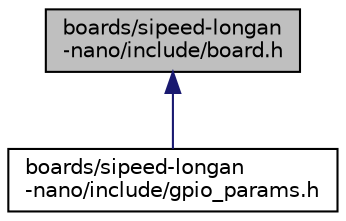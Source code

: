 digraph "boards/sipeed-longan-nano/include/board.h"
{
 // LATEX_PDF_SIZE
  edge [fontname="Helvetica",fontsize="10",labelfontname="Helvetica",labelfontsize="10"];
  node [fontname="Helvetica",fontsize="10",shape=record];
  Node1 [label="boards/sipeed-longan\l-nano/include/board.h",height=0.2,width=0.4,color="black", fillcolor="grey75", style="filled", fontcolor="black",tooltip="Board specific definitions for the Sipeed Longan Nano board."];
  Node1 -> Node2 [dir="back",color="midnightblue",fontsize="10",style="solid",fontname="Helvetica"];
  Node2 [label="boards/sipeed-longan\l-nano/include/gpio_params.h",height=0.2,width=0.4,color="black", fillcolor="white", style="filled",URL="$sipeed-longan-nano_2include_2gpio__params_8h.html",tooltip="Configuration of SAUL mapped GPIO pins."];
}
